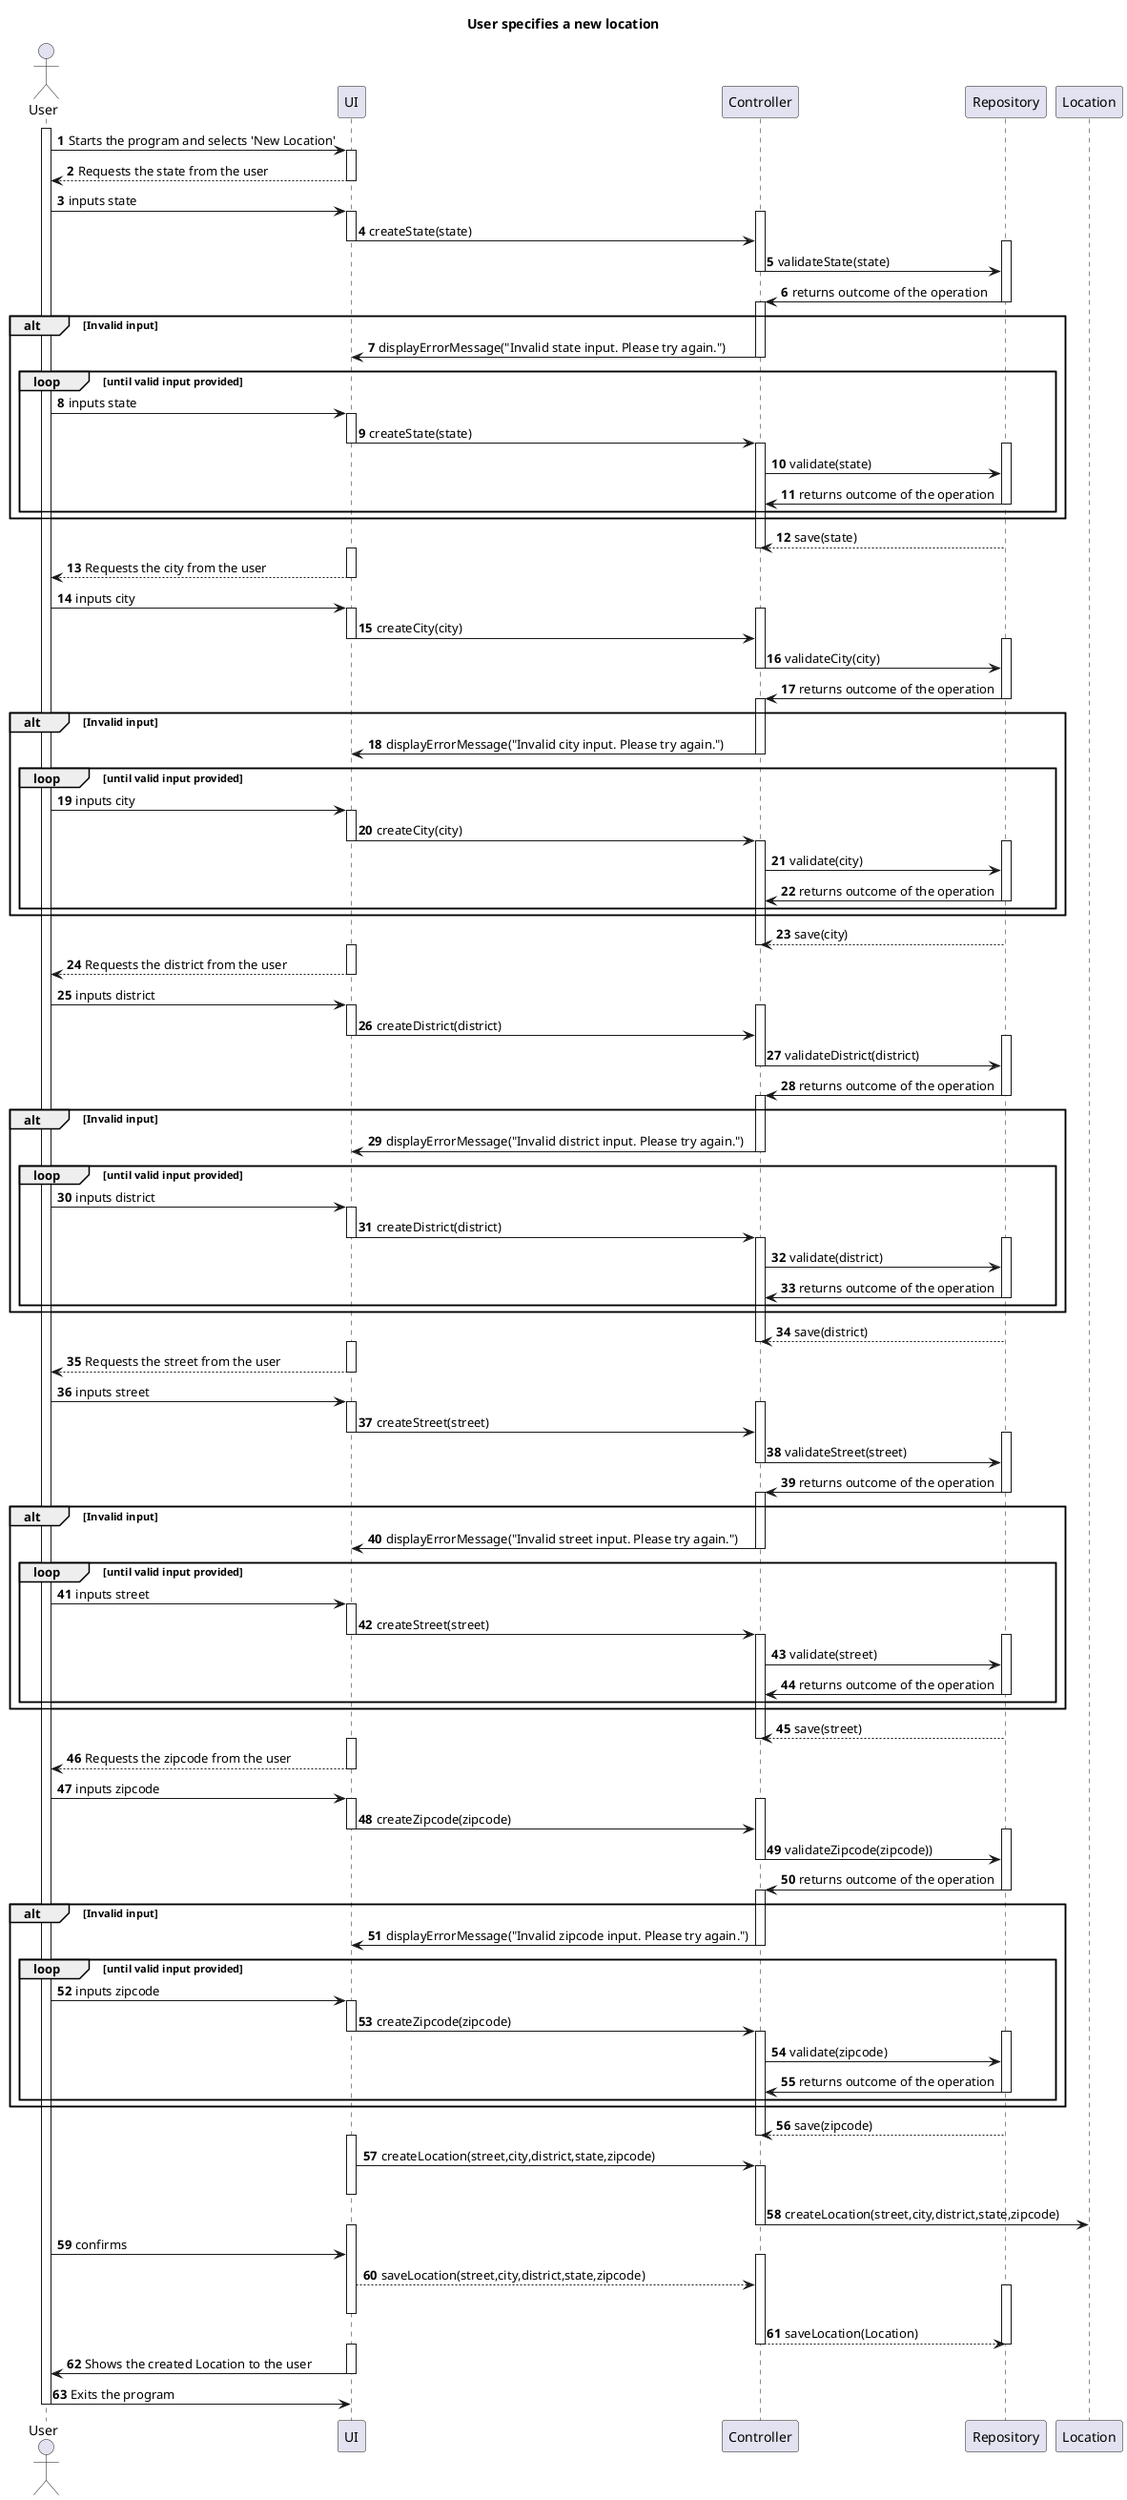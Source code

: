 @startuml
autonumber
title User specifies a new location

actor User
participant UI
participant Controller
participant Repository

activate User
User -> UI: Starts the program and selects 'New Location'
activate UI
UI --> User: Requests the state from the user
deactivate UI
User -> UI : inputs state
activate UI
activate Controller
UI -> Controller: createState(state)
deactivate UI
activate Repository
Controller ->Repository : validateState(state)
deactivate Controller
Repository -> Controller : returns outcome of the operation
deactivate Repository

deactivate UI
alt Invalid input
    activate Controller
    Controller -> UI: displayErrorMessage("Invalid state input. Please try again.")
    deactivate Controller
    loop until valid input provided
        User -> UI: inputs state
        activate UI
        UI -> Controller: createState(state)
        deactivate UI
        activate Controller
        activate Repository
        Controller -> Repository : validate(state)
        Repository -> Controller : returns outcome of the operation
        deactivate Repository

    end
end

Repository --> Controller: save(state)
deactivate Repository

deactivate Controller

activate UI
UI --> User: Requests the city from the user
deactivate UI
User -> UI : inputs city
activate UI
activate Controller
UI -> Controller: createCity(city)
deactivate UI
activate Repository
Controller ->Repository : validateCity(city)
deactivate Controller
Repository -> Controller : returns outcome of the operation
deactivate Repository

deactivate UI
alt Invalid input
    activate Controller
    Controller -> UI: displayErrorMessage("Invalid city input. Please try again.")
    deactivate Controller
    loop until valid input provided
        User -> UI: inputs city
        activate UI
        UI -> Controller: createCity(city)
        deactivate UI
        activate Controller
        activate Repository
        Controller -> Repository : validate(city)
        Repository -> Controller : returns outcome of the operation
        deactivate Repository

    end
end

Repository --> Controller: save(city)
deactivate Repository

deactivate Controller

activate UI
UI --> User: Requests the district from the user
deactivate UI
User -> UI : inputs district
activate UI
activate Controller
UI -> Controller: createDistrict(district)
deactivate UI
activate Repository
Controller ->Repository : validateDistrict(district)
deactivate Controller
Repository -> Controller : returns outcome of the operation
deactivate Repository

deactivate UI
alt Invalid input
    activate Controller
    Controller -> UI: displayErrorMessage("Invalid district input. Please try again.")
    deactivate Controller
    loop until valid input provided
        User -> UI: inputs district
        activate UI
        UI -> Controller: createDistrict(district)
        deactivate UI
        activate Controller
        activate Repository
        Controller -> Repository : validate(district)
        Repository -> Controller : returns outcome of the operation
        deactivate Repository

    end
end

Repository --> Controller: save(district)
deactivate Repository

deactivate Controller

activate UI
UI --> User: Requests the street from the user
deactivate UI
User -> UI : inputs street
activate UI
activate Controller
UI -> Controller: createStreet(street)
deactivate UI
activate Repository
Controller ->Repository : validateStreet(street)
deactivate Controller
Repository -> Controller : returns outcome of the operation
deactivate Repository

deactivate UI
alt Invalid input
    activate Controller
    Controller -> UI: displayErrorMessage("Invalid street input. Please try again.")
    deactivate Controller
    loop until valid input provided
        User -> UI: inputs street
        activate UI
        UI -> Controller: createStreet(street)
        deactivate UI
        activate Controller
        activate Repository
        Controller -> Repository : validate(street)
        Repository -> Controller : returns outcome of the operation
        deactivate Repository

    end
end

Repository --> Controller: save(street)
deactivate Repository

deactivate Controller

activate UI
UI --> User: Requests the zipcode from the user
deactivate UI
User -> UI : inputs zipcode
activate UI
activate Controller
UI -> Controller: createZipcode(zipcode)
deactivate UI
activate Repository
Controller ->Repository : validateZipcode(zipcode))
deactivate Controller
Repository -> Controller : returns outcome of the operation
deactivate Repository

deactivate UI
alt Invalid input
    activate Controller
    Controller -> UI: displayErrorMessage("Invalid zipcode input. Please try again.")
    deactivate Controller
    loop until valid input provided
        User -> UI: inputs zipcode
        activate UI
        UI -> Controller: createZipcode(zipcode)
        deactivate UI
        activate Controller
        activate Repository
        Controller -> Repository : validate(zipcode)
        Repository -> Controller : returns outcome of the operation
        deactivate Repository

    end
end

Repository --> Controller: save(zipcode)
deactivate Repository

deactivate Controller


activate UI
UI -> Controller : createLocation(street,city,district,state,zipcode)
activate Controller
deactivate UI
Controller -> Location : createLocation(street,city,district,state,zipcode)
deactivate Controller
activate UI
User -> UI : confirms
activate Controller
UI --> Controller: saveLocation(street,city,district,state,zipcode)
activate Repository
deactivate UI
Controller --> Repository: saveLocation(Location)
deactivate Controller
deactivate Repository
activate UI
UI -> User: Shows the created Location to the user
deactivate UI
User -> UI: Exits the program
deactivate User
@enduml